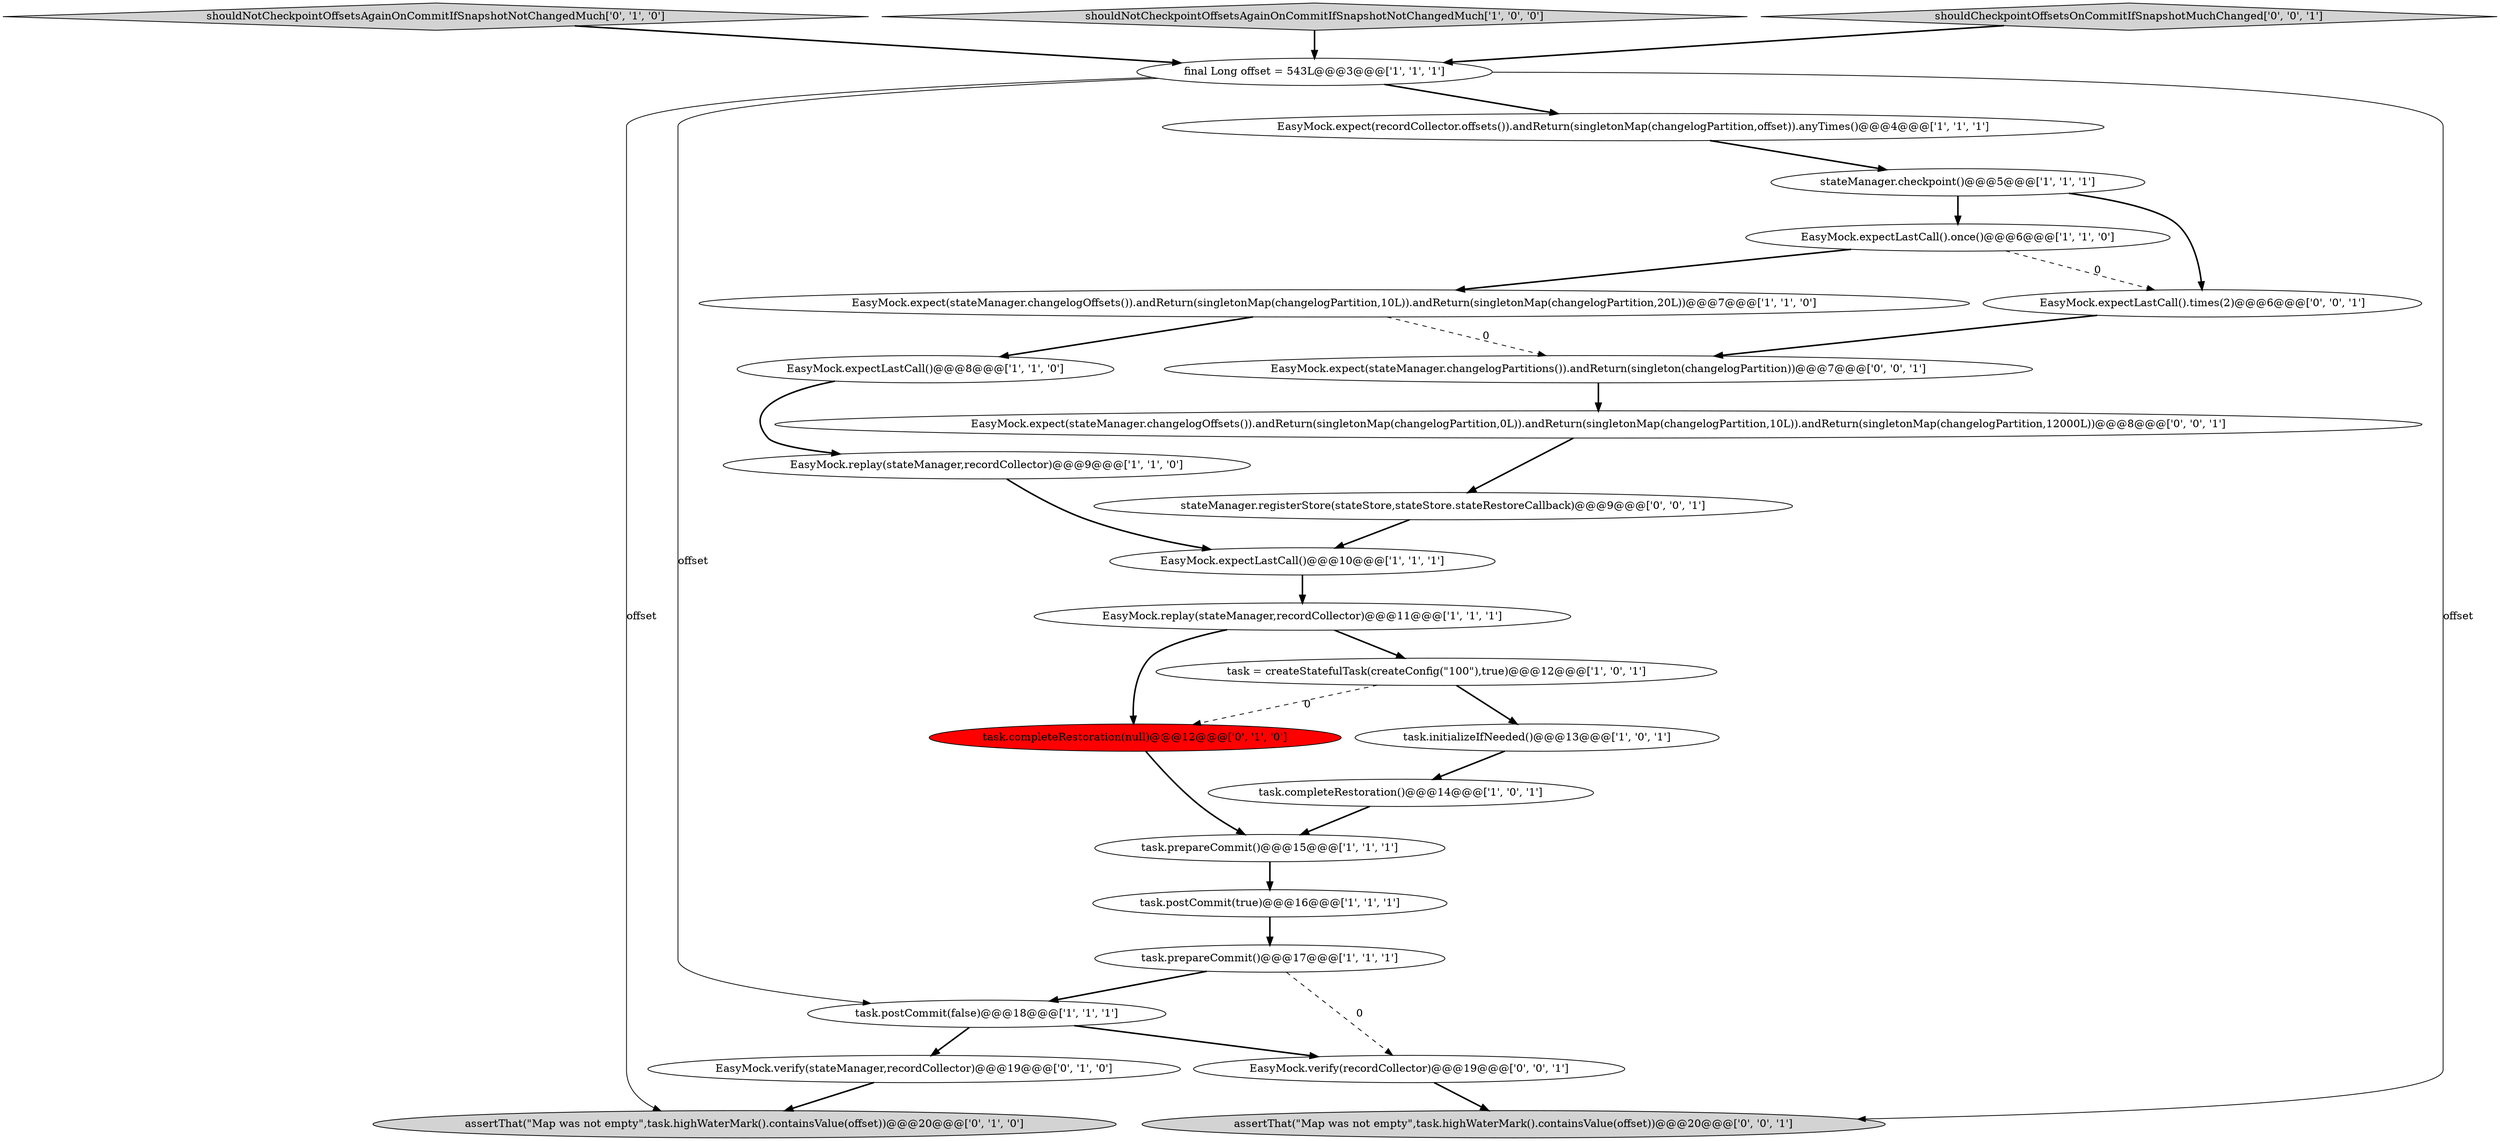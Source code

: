 digraph {
20 [style = filled, label = "shouldNotCheckpointOffsetsAgainOnCommitIfSnapshotNotChangedMuch['0', '1', '0']", fillcolor = lightgray, shape = diamond image = "AAA0AAABBB2BBB"];
21 [style = filled, label = "EasyMock.expectLastCall().times(2)@@@6@@@['0', '0', '1']", fillcolor = white, shape = ellipse image = "AAA0AAABBB3BBB"];
22 [style = filled, label = "EasyMock.expect(stateManager.changelogOffsets()).andReturn(singletonMap(changelogPartition,0L)).andReturn(singletonMap(changelogPartition,10L)).andReturn(singletonMap(changelogPartition,12000L))@@@8@@@['0', '0', '1']", fillcolor = white, shape = ellipse image = "AAA0AAABBB3BBB"];
14 [style = filled, label = "task = createStatefulTask(createConfig(\"100\"),true)@@@12@@@['1', '0', '1']", fillcolor = white, shape = ellipse image = "AAA0AAABBB1BBB"];
27 [style = filled, label = "EasyMock.verify(recordCollector)@@@19@@@['0', '0', '1']", fillcolor = white, shape = ellipse image = "AAA0AAABBB3BBB"];
16 [style = filled, label = "task.postCommit(false)@@@18@@@['1', '1', '1']", fillcolor = white, shape = ellipse image = "AAA0AAABBB1BBB"];
1 [style = filled, label = "EasyMock.expectLastCall()@@@8@@@['1', '1', '0']", fillcolor = white, shape = ellipse image = "AAA0AAABBB1BBB"];
24 [style = filled, label = "EasyMock.expect(stateManager.changelogPartitions()).andReturn(singleton(changelogPartition))@@@7@@@['0', '0', '1']", fillcolor = white, shape = ellipse image = "AAA0AAABBB3BBB"];
12 [style = filled, label = "task.initializeIfNeeded()@@@13@@@['1', '0', '1']", fillcolor = white, shape = ellipse image = "AAA0AAABBB1BBB"];
17 [style = filled, label = "assertThat(\"Map was not empty\",task.highWaterMark().containsValue(offset))@@@20@@@['0', '1', '0']", fillcolor = lightgray, shape = ellipse image = "AAA0AAABBB2BBB"];
8 [style = filled, label = "task.completeRestoration()@@@14@@@['1', '0', '1']", fillcolor = white, shape = ellipse image = "AAA0AAABBB1BBB"];
6 [style = filled, label = "EasyMock.replay(stateManager,recordCollector)@@@11@@@['1', '1', '1']", fillcolor = white, shape = ellipse image = "AAA0AAABBB1BBB"];
7 [style = filled, label = "EasyMock.expect(stateManager.changelogOffsets()).andReturn(singletonMap(changelogPartition,10L)).andReturn(singletonMap(changelogPartition,20L))@@@7@@@['1', '1', '0']", fillcolor = white, shape = ellipse image = "AAA0AAABBB1BBB"];
4 [style = filled, label = "final Long offset = 543L@@@3@@@['1', '1', '1']", fillcolor = white, shape = ellipse image = "AAA0AAABBB1BBB"];
9 [style = filled, label = "task.prepareCommit()@@@15@@@['1', '1', '1']", fillcolor = white, shape = ellipse image = "AAA0AAABBB1BBB"];
11 [style = filled, label = "task.prepareCommit()@@@17@@@['1', '1', '1']", fillcolor = white, shape = ellipse image = "AAA0AAABBB1BBB"];
3 [style = filled, label = "EasyMock.replay(stateManager,recordCollector)@@@9@@@['1', '1', '0']", fillcolor = white, shape = ellipse image = "AAA0AAABBB1BBB"];
25 [style = filled, label = "assertThat(\"Map was not empty\",task.highWaterMark().containsValue(offset))@@@20@@@['0', '0', '1']", fillcolor = lightgray, shape = ellipse image = "AAA0AAABBB3BBB"];
13 [style = filled, label = "shouldNotCheckpointOffsetsAgainOnCommitIfSnapshotNotChangedMuch['1', '0', '0']", fillcolor = lightgray, shape = diamond image = "AAA0AAABBB1BBB"];
26 [style = filled, label = "stateManager.registerStore(stateStore,stateStore.stateRestoreCallback)@@@9@@@['0', '0', '1']", fillcolor = white, shape = ellipse image = "AAA0AAABBB3BBB"];
15 [style = filled, label = "stateManager.checkpoint()@@@5@@@['1', '1', '1']", fillcolor = white, shape = ellipse image = "AAA0AAABBB1BBB"];
23 [style = filled, label = "shouldCheckpointOffsetsOnCommitIfSnapshotMuchChanged['0', '0', '1']", fillcolor = lightgray, shape = diamond image = "AAA0AAABBB3BBB"];
5 [style = filled, label = "EasyMock.expectLastCall()@@@10@@@['1', '1', '1']", fillcolor = white, shape = ellipse image = "AAA0AAABBB1BBB"];
19 [style = filled, label = "EasyMock.verify(stateManager,recordCollector)@@@19@@@['0', '1', '0']", fillcolor = white, shape = ellipse image = "AAA0AAABBB2BBB"];
0 [style = filled, label = "EasyMock.expect(recordCollector.offsets()).andReturn(singletonMap(changelogPartition,offset)).anyTimes()@@@4@@@['1', '1', '1']", fillcolor = white, shape = ellipse image = "AAA0AAABBB1BBB"];
18 [style = filled, label = "task.completeRestoration(null)@@@12@@@['0', '1', '0']", fillcolor = red, shape = ellipse image = "AAA1AAABBB2BBB"];
10 [style = filled, label = "EasyMock.expectLastCall().once()@@@6@@@['1', '1', '0']", fillcolor = white, shape = ellipse image = "AAA0AAABBB1BBB"];
2 [style = filled, label = "task.postCommit(true)@@@16@@@['1', '1', '1']", fillcolor = white, shape = ellipse image = "AAA0AAABBB1BBB"];
11->16 [style = bold, label=""];
22->26 [style = bold, label=""];
15->10 [style = bold, label=""];
7->1 [style = bold, label=""];
10->21 [style = dashed, label="0"];
16->27 [style = bold, label=""];
9->2 [style = bold, label=""];
15->21 [style = bold, label=""];
26->5 [style = bold, label=""];
6->18 [style = bold, label=""];
1->3 [style = bold, label=""];
23->4 [style = bold, label=""];
21->24 [style = bold, label=""];
19->17 [style = bold, label=""];
16->19 [style = bold, label=""];
24->22 [style = bold, label=""];
4->25 [style = solid, label="offset"];
10->7 [style = bold, label=""];
0->15 [style = bold, label=""];
20->4 [style = bold, label=""];
4->0 [style = bold, label=""];
6->14 [style = bold, label=""];
3->5 [style = bold, label=""];
5->6 [style = bold, label=""];
4->16 [style = solid, label="offset"];
4->17 [style = solid, label="offset"];
7->24 [style = dashed, label="0"];
12->8 [style = bold, label=""];
14->12 [style = bold, label=""];
18->9 [style = bold, label=""];
8->9 [style = bold, label=""];
11->27 [style = dashed, label="0"];
14->18 [style = dashed, label="0"];
27->25 [style = bold, label=""];
2->11 [style = bold, label=""];
13->4 [style = bold, label=""];
}

